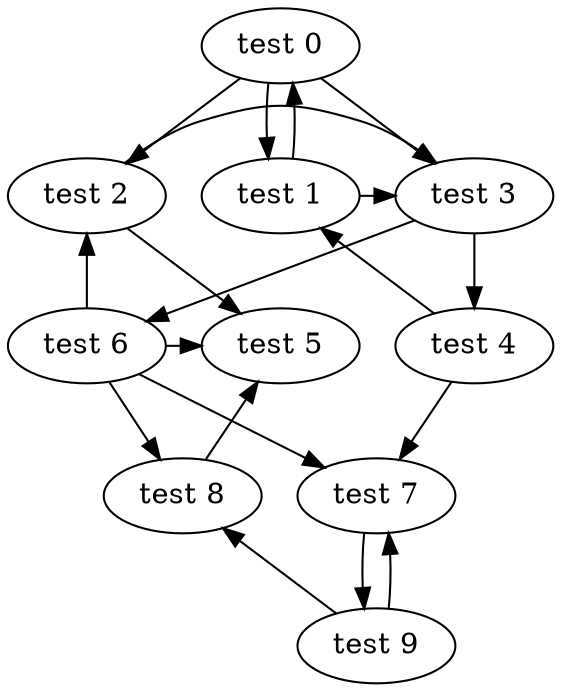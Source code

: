 digraph { 
0 [label= "test 0"]
1 [label= "test 1"]
2 [label= "test 2"]
3 [label= "test 3"]
4 [label= "test 4"]
5 [label= "test 5"]
6 [label= "test 6"]
7 [label= "test 7"]
8 [label= "test 8"]
9 [label= "test 9"]
8->5;6->8;9->8;9->7;7->9;6->7;6->5;2->5;2->3;6->2;3->6;4->7;1->3;1->0;4->1;3->4;0->3;0->2;0->1;{rank = same; 0; }
{rank = same; 3; 2; 1; }
{rank = same; 6; 4; 5; }
{rank = same; 8; 7; }
{rank = same; 9; }
} 
